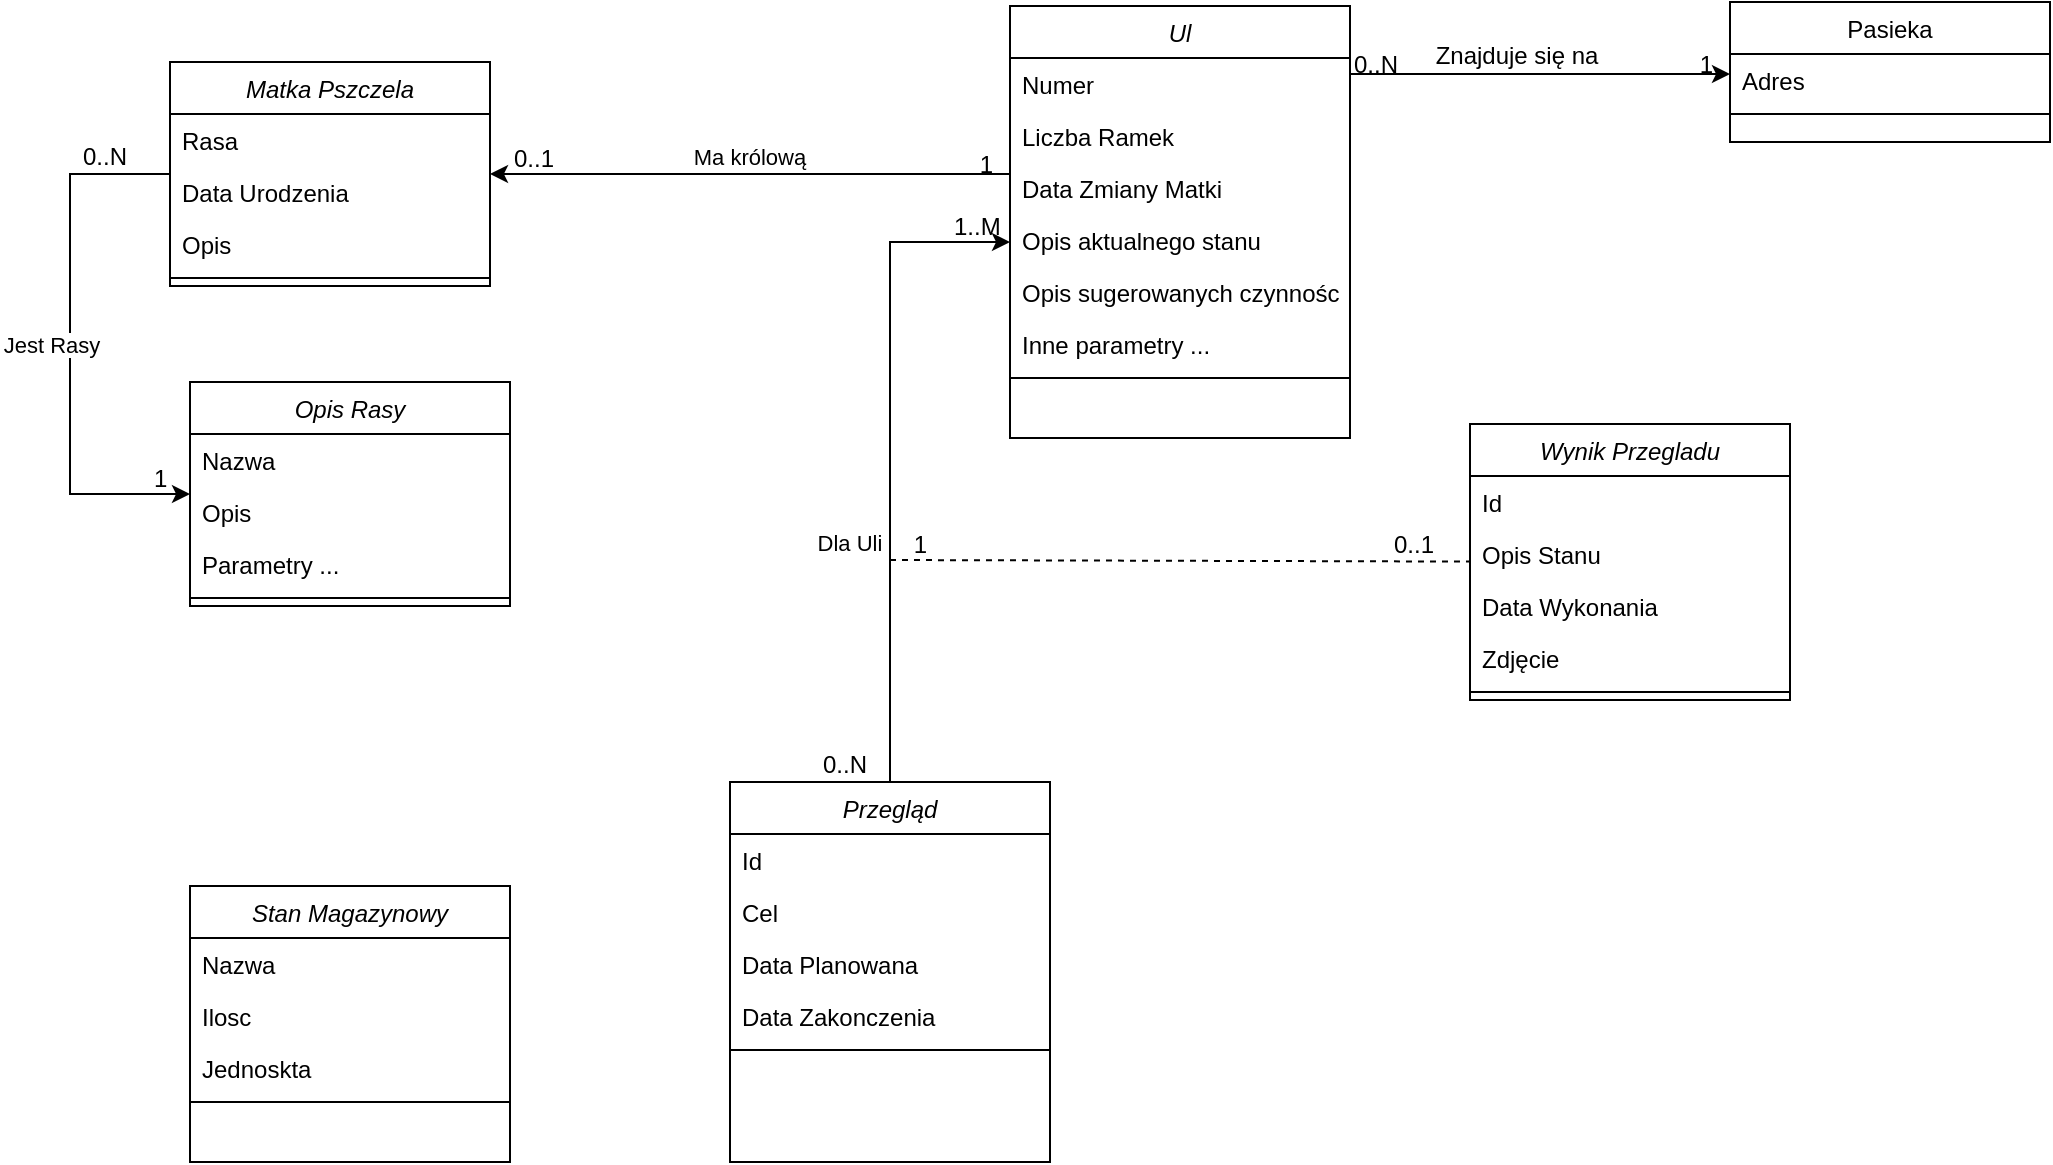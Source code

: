 <mxfile version="20.3.0" type="device"><diagram id="C5RBs43oDa-KdzZeNtuy" name="Page-1"><mxGraphModel dx="2545" dy="1021" grid="1" gridSize="10" guides="1" tooltips="1" connect="1" arrows="1" fold="1" page="1" pageScale="1" pageWidth="827" pageHeight="1169" math="0" shadow="0"><root><mxCell id="WIyWlLk6GJQsqaUBKTNV-0"/><mxCell id="WIyWlLk6GJQsqaUBKTNV-1" parent="WIyWlLk6GJQsqaUBKTNV-0"/><mxCell id="zkfFHV4jXpPFQw0GAbJ--0" value="Ul" style="swimlane;fontStyle=2;align=center;verticalAlign=top;childLayout=stackLayout;horizontal=1;startSize=26;horizontalStack=0;resizeParent=1;resizeLast=0;collapsible=1;marginBottom=0;rounded=0;shadow=0;strokeWidth=1;" parent="WIyWlLk6GJQsqaUBKTNV-1" vertex="1"><mxGeometry x="210" y="122" width="170" height="216" as="geometry"><mxRectangle x="230" y="140" width="160" height="26" as="alternateBounds"/></mxGeometry></mxCell><mxCell id="yQRFKy-zHbKh8yv8wsv9-0" value="Numer" style="text;strokeColor=none;fillColor=none;align=left;verticalAlign=top;spacingLeft=4;spacingRight=4;overflow=hidden;rotatable=0;points=[[0,0.5],[1,0.5]];portConstraint=eastwest;" parent="zkfFHV4jXpPFQw0GAbJ--0" vertex="1"><mxGeometry y="26" width="170" height="26" as="geometry"/></mxCell><mxCell id="KQYb9wl7feehjRUvbvGB-1" value="Liczba Ramek" style="text;strokeColor=none;fillColor=none;align=left;verticalAlign=top;spacingLeft=4;spacingRight=4;overflow=hidden;rotatable=0;points=[[0,0.5],[1,0.5]];portConstraint=eastwest;" vertex="1" parent="zkfFHV4jXpPFQw0GAbJ--0"><mxGeometry y="52" width="170" height="26" as="geometry"/></mxCell><mxCell id="KQYb9wl7feehjRUvbvGB-2" value="Data Zmiany Matki" style="text;strokeColor=none;fillColor=none;align=left;verticalAlign=top;spacingLeft=4;spacingRight=4;overflow=hidden;rotatable=0;points=[[0,0.5],[1,0.5]];portConstraint=eastwest;" vertex="1" parent="zkfFHV4jXpPFQw0GAbJ--0"><mxGeometry y="78" width="170" height="26" as="geometry"/></mxCell><mxCell id="KQYb9wl7feehjRUvbvGB-4" value="Opis aktualnego stanu" style="text;strokeColor=none;fillColor=none;align=left;verticalAlign=top;spacingLeft=4;spacingRight=4;overflow=hidden;rotatable=0;points=[[0,0.5],[1,0.5]];portConstraint=eastwest;" vertex="1" parent="zkfFHV4jXpPFQw0GAbJ--0"><mxGeometry y="104" width="170" height="26" as="geometry"/></mxCell><mxCell id="KQYb9wl7feehjRUvbvGB-6" value="Opis sugerowanych czynności" style="text;strokeColor=none;fillColor=none;align=left;verticalAlign=top;spacingLeft=4;spacingRight=4;overflow=hidden;rotatable=0;points=[[0,0.5],[1,0.5]];portConstraint=eastwest;" vertex="1" parent="zkfFHV4jXpPFQw0GAbJ--0"><mxGeometry y="130" width="170" height="26" as="geometry"/></mxCell><mxCell id="KQYb9wl7feehjRUvbvGB-5" value="Inne parametry ..." style="text;strokeColor=none;fillColor=none;align=left;verticalAlign=top;spacingLeft=4;spacingRight=4;overflow=hidden;rotatable=0;points=[[0,0.5],[1,0.5]];portConstraint=eastwest;" vertex="1" parent="zkfFHV4jXpPFQw0GAbJ--0"><mxGeometry y="156" width="170" height="26" as="geometry"/></mxCell><mxCell id="zkfFHV4jXpPFQw0GAbJ--4" value="" style="line;html=1;strokeWidth=1;align=left;verticalAlign=middle;spacingTop=-1;spacingLeft=3;spacingRight=3;rotatable=0;labelPosition=right;points=[];portConstraint=eastwest;" parent="zkfFHV4jXpPFQw0GAbJ--0" vertex="1"><mxGeometry y="182" width="170" height="8" as="geometry"/></mxCell><mxCell id="zkfFHV4jXpPFQw0GAbJ--17" value="Pasieka" style="swimlane;fontStyle=0;align=center;verticalAlign=top;childLayout=stackLayout;horizontal=1;startSize=26;horizontalStack=0;resizeParent=1;resizeLast=0;collapsible=1;marginBottom=0;rounded=0;shadow=0;strokeWidth=1;" parent="WIyWlLk6GJQsqaUBKTNV-1" vertex="1"><mxGeometry x="570" y="120" width="160" height="70" as="geometry"><mxRectangle x="550" y="140" width="160" height="26" as="alternateBounds"/></mxGeometry></mxCell><mxCell id="zkfFHV4jXpPFQw0GAbJ--18" value="Adres" style="text;align=left;verticalAlign=top;spacingLeft=4;spacingRight=4;overflow=hidden;rotatable=0;points=[[0,0.5],[1,0.5]];portConstraint=eastwest;" parent="zkfFHV4jXpPFQw0GAbJ--17" vertex="1"><mxGeometry y="26" width="160" height="26" as="geometry"/></mxCell><mxCell id="zkfFHV4jXpPFQw0GAbJ--23" value="" style="line;html=1;strokeWidth=1;align=left;verticalAlign=middle;spacingTop=-1;spacingLeft=3;spacingRight=3;rotatable=0;labelPosition=right;points=[];portConstraint=eastwest;" parent="zkfFHV4jXpPFQw0GAbJ--17" vertex="1"><mxGeometry y="52" width="160" height="8" as="geometry"/></mxCell><mxCell id="zkfFHV4jXpPFQw0GAbJ--26" value="" style="endArrow=classic;shadow=0;strokeWidth=1;rounded=0;endFill=1;edgeStyle=elbowEdgeStyle;elbow=vertical;" parent="WIyWlLk6GJQsqaUBKTNV-1" source="zkfFHV4jXpPFQw0GAbJ--0" target="zkfFHV4jXpPFQw0GAbJ--17" edge="1"><mxGeometry x="0.5" y="41" relative="1" as="geometry"><mxPoint x="380" y="192" as="sourcePoint"/><mxPoint x="540" y="192" as="targetPoint"/><mxPoint x="-40" y="32" as="offset"/></mxGeometry></mxCell><mxCell id="zkfFHV4jXpPFQw0GAbJ--27" value="0..N" style="resizable=0;align=left;verticalAlign=bottom;labelBackgroundColor=none;fontSize=12;" parent="zkfFHV4jXpPFQw0GAbJ--26" connectable="0" vertex="1"><mxGeometry x="-1" relative="1" as="geometry"><mxPoint y="4" as="offset"/></mxGeometry></mxCell><mxCell id="zkfFHV4jXpPFQw0GAbJ--28" value="1" style="resizable=0;align=right;verticalAlign=bottom;labelBackgroundColor=none;fontSize=12;" parent="zkfFHV4jXpPFQw0GAbJ--26" connectable="0" vertex="1"><mxGeometry x="1" relative="1" as="geometry"><mxPoint x="-7" y="4" as="offset"/></mxGeometry></mxCell><mxCell id="zkfFHV4jXpPFQw0GAbJ--29" value="Znajduje się na" style="text;html=1;resizable=0;points=[];;align=center;verticalAlign=middle;labelBackgroundColor=none;rounded=0;shadow=0;strokeWidth=1;fontSize=12;" parent="zkfFHV4jXpPFQw0GAbJ--26" vertex="1" connectable="0"><mxGeometry x="0.5" y="49" relative="1" as="geometry"><mxPoint x="-60" y="40" as="offset"/></mxGeometry></mxCell><mxCell id="yQRFKy-zHbKh8yv8wsv9-1" value="Matka Pszczela" style="swimlane;fontStyle=2;align=center;verticalAlign=top;childLayout=stackLayout;horizontal=1;startSize=26;horizontalStack=0;resizeParent=1;resizeLast=0;collapsible=1;marginBottom=0;rounded=0;shadow=0;strokeWidth=1;" parent="WIyWlLk6GJQsqaUBKTNV-1" vertex="1"><mxGeometry x="-210" y="150" width="160" height="112" as="geometry"><mxRectangle x="230" y="140" width="160" height="26" as="alternateBounds"/></mxGeometry></mxCell><mxCell id="yQRFKy-zHbKh8yv8wsv9-2" value="Rasa" style="text;strokeColor=none;fillColor=none;align=left;verticalAlign=top;spacingLeft=4;spacingRight=4;overflow=hidden;rotatable=0;points=[[0,0.5],[1,0.5]];portConstraint=eastwest;" parent="yQRFKy-zHbKh8yv8wsv9-1" vertex="1"><mxGeometry y="26" width="160" height="26" as="geometry"/></mxCell><mxCell id="KQYb9wl7feehjRUvbvGB-0" value="Data Urodzenia" style="text;strokeColor=none;fillColor=none;align=left;verticalAlign=top;spacingLeft=4;spacingRight=4;overflow=hidden;rotatable=0;points=[[0,0.5],[1,0.5]];portConstraint=eastwest;" vertex="1" parent="yQRFKy-zHbKh8yv8wsv9-1"><mxGeometry y="52" width="160" height="26" as="geometry"/></mxCell><mxCell id="KQYb9wl7feehjRUvbvGB-13" value="Opis" style="text;strokeColor=none;fillColor=none;align=left;verticalAlign=top;spacingLeft=4;spacingRight=4;overflow=hidden;rotatable=0;points=[[0,0.5],[1,0.5]];portConstraint=eastwest;" vertex="1" parent="yQRFKy-zHbKh8yv8wsv9-1"><mxGeometry y="78" width="160" height="26" as="geometry"/></mxCell><mxCell id="yQRFKy-zHbKh8yv8wsv9-3" value="" style="line;html=1;strokeWidth=1;align=left;verticalAlign=middle;spacingTop=-1;spacingLeft=3;spacingRight=3;rotatable=0;labelPosition=right;points=[];portConstraint=eastwest;" parent="yQRFKy-zHbKh8yv8wsv9-1" vertex="1"><mxGeometry y="104" width="160" height="8" as="geometry"/></mxCell><mxCell id="yQRFKy-zHbKh8yv8wsv9-4" value="Wynik Przegladu" style="swimlane;fontStyle=2;align=center;verticalAlign=top;childLayout=stackLayout;horizontal=1;startSize=26;horizontalStack=0;resizeParent=1;resizeLast=0;collapsible=1;marginBottom=0;rounded=0;shadow=0;strokeWidth=1;" parent="WIyWlLk6GJQsqaUBKTNV-1" vertex="1"><mxGeometry x="440" y="331" width="160" height="138" as="geometry"><mxRectangle x="230" y="140" width="160" height="26" as="alternateBounds"/></mxGeometry></mxCell><mxCell id="KQYb9wl7feehjRUvbvGB-10" value="Id" style="text;strokeColor=none;fillColor=none;align=left;verticalAlign=top;spacingLeft=4;spacingRight=4;overflow=hidden;rotatable=0;points=[[0,0.5],[1,0.5]];portConstraint=eastwest;" vertex="1" parent="yQRFKy-zHbKh8yv8wsv9-4"><mxGeometry y="26" width="160" height="26" as="geometry"/></mxCell><mxCell id="yQRFKy-zHbKh8yv8wsv9-5" value="Opis Stanu" style="text;strokeColor=none;fillColor=none;align=left;verticalAlign=top;spacingLeft=4;spacingRight=4;overflow=hidden;rotatable=0;points=[[0,0.5],[1,0.5]];portConstraint=eastwest;" parent="yQRFKy-zHbKh8yv8wsv9-4" vertex="1"><mxGeometry y="52" width="160" height="26" as="geometry"/></mxCell><mxCell id="KQYb9wl7feehjRUvbvGB-11" value="Data Wykonania" style="text;strokeColor=none;fillColor=none;align=left;verticalAlign=top;spacingLeft=4;spacingRight=4;overflow=hidden;rotatable=0;points=[[0,0.5],[1,0.5]];portConstraint=eastwest;" vertex="1" parent="yQRFKy-zHbKh8yv8wsv9-4"><mxGeometry y="78" width="160" height="26" as="geometry"/></mxCell><mxCell id="KQYb9wl7feehjRUvbvGB-12" value="Zdjęcie" style="text;strokeColor=none;fillColor=none;align=left;verticalAlign=top;spacingLeft=4;spacingRight=4;overflow=hidden;rotatable=0;points=[[0,0.5],[1,0.5]];portConstraint=eastwest;" vertex="1" parent="yQRFKy-zHbKh8yv8wsv9-4"><mxGeometry y="104" width="160" height="26" as="geometry"/></mxCell><mxCell id="yQRFKy-zHbKh8yv8wsv9-6" value="" style="line;html=1;strokeWidth=1;align=left;verticalAlign=middle;spacingTop=-1;spacingLeft=3;spacingRight=3;rotatable=0;labelPosition=right;points=[];portConstraint=eastwest;" parent="yQRFKy-zHbKh8yv8wsv9-4" vertex="1"><mxGeometry y="130" width="160" height="8" as="geometry"/></mxCell><mxCell id="yQRFKy-zHbKh8yv8wsv9-7" value="Przegląd" style="swimlane;fontStyle=2;align=center;verticalAlign=top;childLayout=stackLayout;horizontal=1;startSize=26;horizontalStack=0;resizeParent=1;resizeLast=0;collapsible=1;marginBottom=0;rounded=0;shadow=0;strokeWidth=1;" parent="WIyWlLk6GJQsqaUBKTNV-1" vertex="1"><mxGeometry x="70" y="510" width="160" height="190" as="geometry"><mxRectangle x="230" y="140" width="160" height="26" as="alternateBounds"/></mxGeometry></mxCell><mxCell id="yQRFKy-zHbKh8yv8wsv9-16" value="Id" style="text;strokeColor=none;fillColor=none;align=left;verticalAlign=top;spacingLeft=4;spacingRight=4;overflow=hidden;rotatable=0;points=[[0,0.5],[1,0.5]];portConstraint=eastwest;" parent="yQRFKy-zHbKh8yv8wsv9-7" vertex="1"><mxGeometry y="26" width="160" height="26" as="geometry"/></mxCell><mxCell id="yQRFKy-zHbKh8yv8wsv9-17" value="Cel" style="text;strokeColor=none;fillColor=none;align=left;verticalAlign=top;spacingLeft=4;spacingRight=4;overflow=hidden;rotatable=0;points=[[0,0.5],[1,0.5]];portConstraint=eastwest;" parent="yQRFKy-zHbKh8yv8wsv9-7" vertex="1"><mxGeometry y="52" width="160" height="26" as="geometry"/></mxCell><mxCell id="yQRFKy-zHbKh8yv8wsv9-18" value="Data Planowana" style="text;strokeColor=none;fillColor=none;align=left;verticalAlign=top;spacingLeft=4;spacingRight=4;overflow=hidden;rotatable=0;points=[[0,0.5],[1,0.5]];portConstraint=eastwest;" parent="yQRFKy-zHbKh8yv8wsv9-7" vertex="1"><mxGeometry y="78" width="160" height="26" as="geometry"/></mxCell><mxCell id="yQRFKy-zHbKh8yv8wsv9-19" value="Data Zakonczenia" style="text;strokeColor=none;fillColor=none;align=left;verticalAlign=top;spacingLeft=4;spacingRight=4;overflow=hidden;rotatable=0;points=[[0,0.5],[1,0.5]];portConstraint=eastwest;" parent="yQRFKy-zHbKh8yv8wsv9-7" vertex="1"><mxGeometry y="104" width="160" height="26" as="geometry"/></mxCell><mxCell id="yQRFKy-zHbKh8yv8wsv9-9" value="" style="line;html=1;strokeWidth=1;align=left;verticalAlign=middle;spacingTop=-1;spacingLeft=3;spacingRight=3;rotatable=0;labelPosition=right;points=[];portConstraint=eastwest;" parent="yQRFKy-zHbKh8yv8wsv9-7" vertex="1"><mxGeometry y="130" width="160" height="8" as="geometry"/></mxCell><mxCell id="yQRFKy-zHbKh8yv8wsv9-10" value="Ma królową" style="endArrow=none;shadow=0;strokeWidth=1;rounded=0;endFill=0;edgeStyle=elbowEdgeStyle;elbow=vertical;startArrow=classic;startFill=1;" parent="WIyWlLk6GJQsqaUBKTNV-1" source="yQRFKy-zHbKh8yv8wsv9-1" target="zkfFHV4jXpPFQw0GAbJ--0" edge="1"><mxGeometry y="9" relative="1" as="geometry"><mxPoint x="-30" y="190.992" as="sourcePoint"/><mxPoint x="170" y="190.992" as="targetPoint"/><mxPoint as="offset"/><Array as="points"><mxPoint x="-60" y="250"/></Array></mxGeometry></mxCell><mxCell id="yQRFKy-zHbKh8yv8wsv9-11" value="0..1" style="resizable=0;align=left;verticalAlign=bottom;labelBackgroundColor=none;fontSize=12;" parent="yQRFKy-zHbKh8yv8wsv9-10" connectable="0" vertex="1"><mxGeometry x="-1" relative="1" as="geometry"><mxPoint x="10" y="1" as="offset"/></mxGeometry></mxCell><mxCell id="yQRFKy-zHbKh8yv8wsv9-12" value="1" style="resizable=0;align=right;verticalAlign=bottom;labelBackgroundColor=none;fontSize=12;" parent="yQRFKy-zHbKh8yv8wsv9-10" connectable="0" vertex="1"><mxGeometry x="1" relative="1" as="geometry"><mxPoint x="-7" y="4" as="offset"/></mxGeometry></mxCell><mxCell id="yQRFKy-zHbKh8yv8wsv9-20" value="Dla Uli" style="endArrow=none;shadow=0;strokeWidth=1;rounded=0;endFill=0;edgeStyle=elbowEdgeStyle;elbow=vertical;startArrow=classic;startFill=1;" parent="WIyWlLk6GJQsqaUBKTNV-1" source="zkfFHV4jXpPFQw0GAbJ--0" target="yQRFKy-zHbKh8yv8wsv9-7" edge="1"><mxGeometry x="0.273" y="-20" relative="1" as="geometry"><mxPoint x="-40" y="209" as="sourcePoint"/><mxPoint x="220" y="209" as="targetPoint"/><mxPoint as="offset"/><Array as="points"><mxPoint x="240" y="240"/></Array></mxGeometry></mxCell><mxCell id="yQRFKy-zHbKh8yv8wsv9-21" value="1..M" style="resizable=0;align=left;verticalAlign=bottom;labelBackgroundColor=none;fontSize=12;" parent="yQRFKy-zHbKh8yv8wsv9-20" connectable="0" vertex="1"><mxGeometry x="-1" relative="1" as="geometry"><mxPoint x="-30" y="1" as="offset"/></mxGeometry></mxCell><mxCell id="yQRFKy-zHbKh8yv8wsv9-22" value="0..N" style="resizable=0;align=right;verticalAlign=bottom;labelBackgroundColor=none;fontSize=12;" parent="yQRFKy-zHbKh8yv8wsv9-20" connectable="0" vertex="1"><mxGeometry x="1" relative="1" as="geometry"><mxPoint x="-10" as="offset"/></mxGeometry></mxCell><mxCell id="yQRFKy-zHbKh8yv8wsv9-29" value="Opis Rasy" style="swimlane;fontStyle=2;align=center;verticalAlign=top;childLayout=stackLayout;horizontal=1;startSize=26;horizontalStack=0;resizeParent=1;resizeLast=0;collapsible=1;marginBottom=0;rounded=0;shadow=0;strokeWidth=1;" parent="WIyWlLk6GJQsqaUBKTNV-1" vertex="1"><mxGeometry x="-200" y="310" width="160" height="112" as="geometry"><mxRectangle x="230" y="140" width="160" height="26" as="alternateBounds"/></mxGeometry></mxCell><mxCell id="yQRFKy-zHbKh8yv8wsv9-32" value="Nazwa" style="text;strokeColor=none;fillColor=none;align=left;verticalAlign=top;spacingLeft=4;spacingRight=4;overflow=hidden;rotatable=0;points=[[0,0.5],[1,0.5]];portConstraint=eastwest;" parent="yQRFKy-zHbKh8yv8wsv9-29" vertex="1"><mxGeometry y="26" width="160" height="26" as="geometry"/></mxCell><mxCell id="KQYb9wl7feehjRUvbvGB-14" value="Opis" style="text;strokeColor=none;fillColor=none;align=left;verticalAlign=top;spacingLeft=4;spacingRight=4;overflow=hidden;rotatable=0;points=[[0,0.5],[1,0.5]];portConstraint=eastwest;" vertex="1" parent="yQRFKy-zHbKh8yv8wsv9-29"><mxGeometry y="52" width="160" height="26" as="geometry"/></mxCell><mxCell id="yQRFKy-zHbKh8yv8wsv9-30" value="Parametry ..." style="text;strokeColor=none;fillColor=none;align=left;verticalAlign=top;spacingLeft=4;spacingRight=4;overflow=hidden;rotatable=0;points=[[0,0.5],[1,0.5]];portConstraint=eastwest;" parent="yQRFKy-zHbKh8yv8wsv9-29" vertex="1"><mxGeometry y="78" width="160" height="26" as="geometry"/></mxCell><mxCell id="yQRFKy-zHbKh8yv8wsv9-31" value="" style="line;html=1;strokeWidth=1;align=left;verticalAlign=middle;spacingTop=-1;spacingLeft=3;spacingRight=3;rotatable=0;labelPosition=right;points=[];portConstraint=eastwest;" parent="yQRFKy-zHbKh8yv8wsv9-29" vertex="1"><mxGeometry y="104" width="160" height="8" as="geometry"/></mxCell><mxCell id="yQRFKy-zHbKh8yv8wsv9-33" value="Jest Rasy" style="endArrow=none;shadow=0;strokeWidth=1;rounded=0;endFill=0;edgeStyle=elbowEdgeStyle;elbow=vertical;startArrow=classic;startFill=1;" parent="WIyWlLk6GJQsqaUBKTNV-1" source="yQRFKy-zHbKh8yv8wsv9-29" target="yQRFKy-zHbKh8yv8wsv9-1" edge="1"><mxGeometry y="9" relative="1" as="geometry"><mxPoint x="-40" y="209" as="sourcePoint"/><mxPoint x="220" y="209" as="targetPoint"/><mxPoint as="offset"/><Array as="points"><mxPoint x="-260" y="280"/><mxPoint x="-310" y="250"/><mxPoint x="-360" y="200"/><mxPoint x="-50" y="260"/></Array></mxGeometry></mxCell><mxCell id="yQRFKy-zHbKh8yv8wsv9-34" value="1" style="resizable=0;align=left;verticalAlign=bottom;labelBackgroundColor=none;fontSize=12;" parent="yQRFKy-zHbKh8yv8wsv9-33" connectable="0" vertex="1"><mxGeometry x="-1" relative="1" as="geometry"><mxPoint x="-20" y="1" as="offset"/></mxGeometry></mxCell><mxCell id="yQRFKy-zHbKh8yv8wsv9-35" value="0..N" style="resizable=0;align=right;verticalAlign=bottom;labelBackgroundColor=none;fontSize=12;" parent="yQRFKy-zHbKh8yv8wsv9-33" connectable="0" vertex="1"><mxGeometry x="1" relative="1" as="geometry"><mxPoint x="-20" as="offset"/></mxGeometry></mxCell><mxCell id="J5khvjNhqAEYTkqBp8pU-0" value="" style="endArrow=none;html=1;rounded=0;dashed=1;" parent="WIyWlLk6GJQsqaUBKTNV-1" target="yQRFKy-zHbKh8yv8wsv9-4" edge="1"><mxGeometry width="50" height="50" relative="1" as="geometry"><mxPoint x="150" y="399" as="sourcePoint"/><mxPoint x="20" y="100" as="targetPoint"/></mxGeometry></mxCell><mxCell id="J5khvjNhqAEYTkqBp8pU-1" value="1" style="resizable=0;align=right;verticalAlign=bottom;labelBackgroundColor=none;fontSize=12;" parent="WIyWlLk6GJQsqaUBKTNV-1" connectable="0" vertex="1"><mxGeometry x="170" y="400" as="geometry"/></mxCell><mxCell id="J5khvjNhqAEYTkqBp8pU-3" value="0..1" style="resizable=0;align=left;verticalAlign=bottom;labelBackgroundColor=none;fontSize=12;" parent="WIyWlLk6GJQsqaUBKTNV-1" connectable="0" vertex="1"><mxGeometry x="400" y="400" as="geometry"/></mxCell><mxCell id="J5khvjNhqAEYTkqBp8pU-4" value="Stan Magazynowy" style="swimlane;fontStyle=2;align=center;verticalAlign=top;childLayout=stackLayout;horizontal=1;startSize=26;horizontalStack=0;resizeParent=1;resizeLast=0;collapsible=1;marginBottom=0;rounded=0;shadow=0;strokeWidth=1;" parent="WIyWlLk6GJQsqaUBKTNV-1" vertex="1"><mxGeometry x="-200" y="562" width="160" height="138" as="geometry"><mxRectangle x="230" y="140" width="160" height="26" as="alternateBounds"/></mxGeometry></mxCell><mxCell id="J5khvjNhqAEYTkqBp8pU-5" value="Nazwa" style="text;strokeColor=none;fillColor=none;align=left;verticalAlign=top;spacingLeft=4;spacingRight=4;overflow=hidden;rotatable=0;points=[[0,0.5],[1,0.5]];portConstraint=eastwest;" parent="J5khvjNhqAEYTkqBp8pU-4" vertex="1"><mxGeometry y="26" width="160" height="26" as="geometry"/></mxCell><mxCell id="J5khvjNhqAEYTkqBp8pU-7" value="Ilosc" style="text;strokeColor=none;fillColor=none;align=left;verticalAlign=top;spacingLeft=4;spacingRight=4;overflow=hidden;rotatable=0;points=[[0,0.5],[1,0.5]];portConstraint=eastwest;" parent="J5khvjNhqAEYTkqBp8pU-4" vertex="1"><mxGeometry y="52" width="160" height="26" as="geometry"/></mxCell><mxCell id="J5khvjNhqAEYTkqBp8pU-8" value="Jednoskta" style="text;strokeColor=none;fillColor=none;align=left;verticalAlign=top;spacingLeft=4;spacingRight=4;overflow=hidden;rotatable=0;points=[[0,0.5],[1,0.5]];portConstraint=eastwest;" parent="J5khvjNhqAEYTkqBp8pU-4" vertex="1"><mxGeometry y="78" width="160" height="26" as="geometry"/></mxCell><mxCell id="J5khvjNhqAEYTkqBp8pU-6" value="" style="line;html=1;strokeWidth=1;align=left;verticalAlign=middle;spacingTop=-1;spacingLeft=3;spacingRight=3;rotatable=0;labelPosition=right;points=[];portConstraint=eastwest;" parent="J5khvjNhqAEYTkqBp8pU-4" vertex="1"><mxGeometry y="104" width="160" height="8" as="geometry"/></mxCell></root></mxGraphModel></diagram></mxfile>